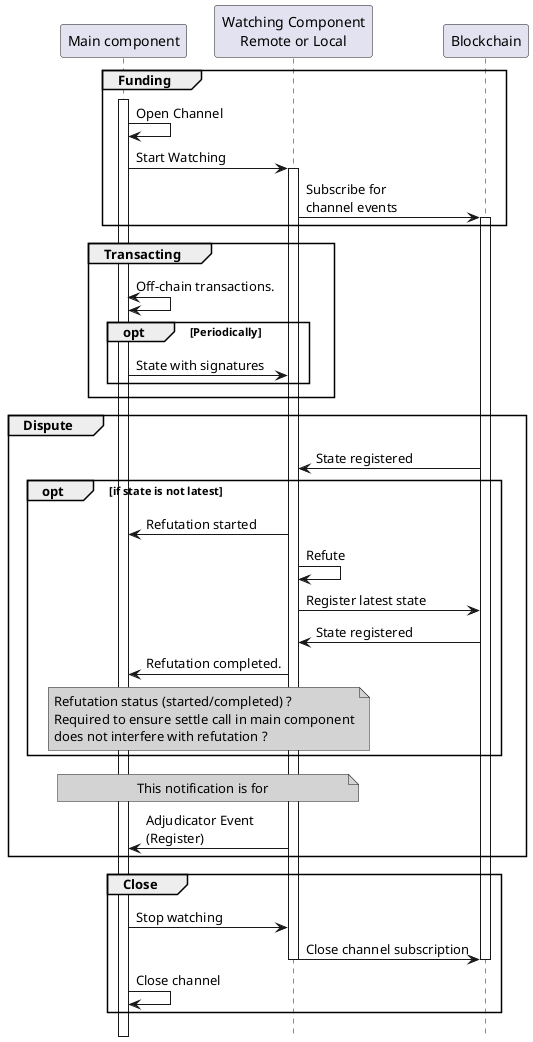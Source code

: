 @startuml watcher
!pragma teoz true
hide footbox

participant "Main component" as main_component
participant "Watching Component\nRemote or Local" as watcher
participant "Blockchain" as blockchain

group Funding

activate main_component
main_component -> main_component: Open Channel

main_component -> watcher: Start Watching
activate watcher
watcher -> blockchain: Subscribe for\nchannel events
activate blockchain

end

group Transacting 

main_component <-> main_component: Off-chain transactions.

opt Periodically
main_component -> watcher: State with signatures
end

end

group Dispute

blockchain -> watcher: State registered

opt if state is not latest
watcher -> main_component: Refutation started
watcher -> watcher: Refute
watcher -> blockchain: Register latest state
watcher <- blockchain: State registered

watcher -> main_component: Refutation completed.
note over main_component, watcher #LightGray
Refutation status (started/completed) ?
Required to ensure settle call in main component
does not interfere with refutation ?
endnote
end

note over main_component, watcher #LightGray
This notification is for 
endnote
watcher -> main_component: Adjudicator Event\n(Register)


end


group Close 
main_component -> watcher: Stop watching
watcher -> blockchain: Close channel subscription
deactivate blockchain
deactivate watcher
main_component -> main_component: Close channel

end



@enduml
